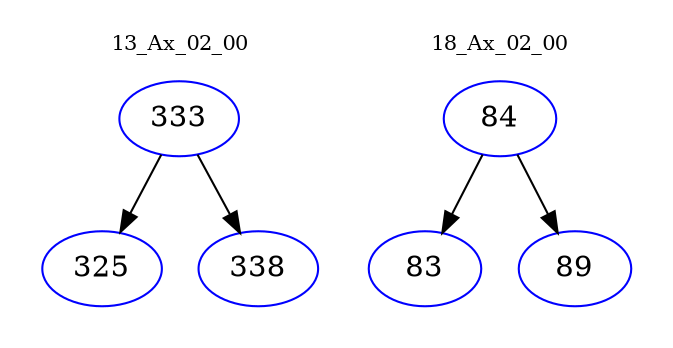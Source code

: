 digraph{
subgraph cluster_0 {
color = white
label = "13_Ax_02_00";
fontsize=10;
T0_333 [label="333", color="blue"]
T0_333 -> T0_325 [color="black"]
T0_325 [label="325", color="blue"]
T0_333 -> T0_338 [color="black"]
T0_338 [label="338", color="blue"]
}
subgraph cluster_1 {
color = white
label = "18_Ax_02_00";
fontsize=10;
T1_84 [label="84", color="blue"]
T1_84 -> T1_83 [color="black"]
T1_83 [label="83", color="blue"]
T1_84 -> T1_89 [color="black"]
T1_89 [label="89", color="blue"]
}
}
